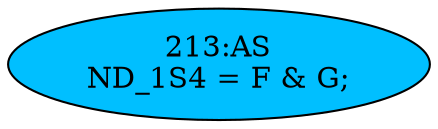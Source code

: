 strict digraph "" {
	node [label="\N"];
	"213:AS"	 [ast="<pyverilog.vparser.ast.Assign object at 0x7f9359f3e8d0>",
		def_var="['ND_1S4']",
		fillcolor=deepskyblue,
		label="213:AS
ND_1S4 = F & G;",
		statements="[]",
		style=filled,
		typ=Assign,
		use_var="['F', 'G']"];
}
